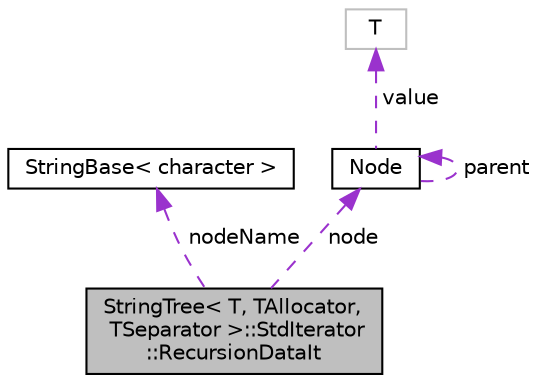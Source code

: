 digraph "StringTree&lt; T, TAllocator, TSeparator &gt;::StdIterator::RecursionDataIt"
{
  edge [fontname="Helvetica",fontsize="10",labelfontname="Helvetica",labelfontsize="10"];
  node [fontname="Helvetica",fontsize="10",shape=record];
  Node1 [label="StringTree\< T, TAllocator,\l TSeparator \>::StdIterator\l::RecursionDataIt",height=0.2,width=0.4,color="black", fillcolor="grey75", style="filled", fontcolor="black"];
  Node2 -> Node1 [dir="back",color="darkorchid3",fontsize="10",style="dashed",label=" nodeName" ,fontname="Helvetica"];
  Node2 [label="StringBase\< character \>",height=0.2,width=0.4,color="black", fillcolor="white", style="filled",URL="$classaworx_1_1lib_1_1strings_1_1StringBase.html"];
  Node3 -> Node1 [dir="back",color="darkorchid3",fontsize="10",style="dashed",label=" node" ,fontname="Helvetica"];
  Node3 [label="Node",height=0.2,width=0.4,color="black", fillcolor="white", style="filled",URL="$classaworx_1_1lib_1_1util_1_1StringTree_1_1Node.html"];
  Node3 -> Node3 [dir="back",color="darkorchid3",fontsize="10",style="dashed",label=" parent" ,fontname="Helvetica"];
  Node4 -> Node3 [dir="back",color="darkorchid3",fontsize="10",style="dashed",label=" value" ,fontname="Helvetica"];
  Node4 [label="T",height=0.2,width=0.4,color="grey75", fillcolor="white", style="filled"];
}
